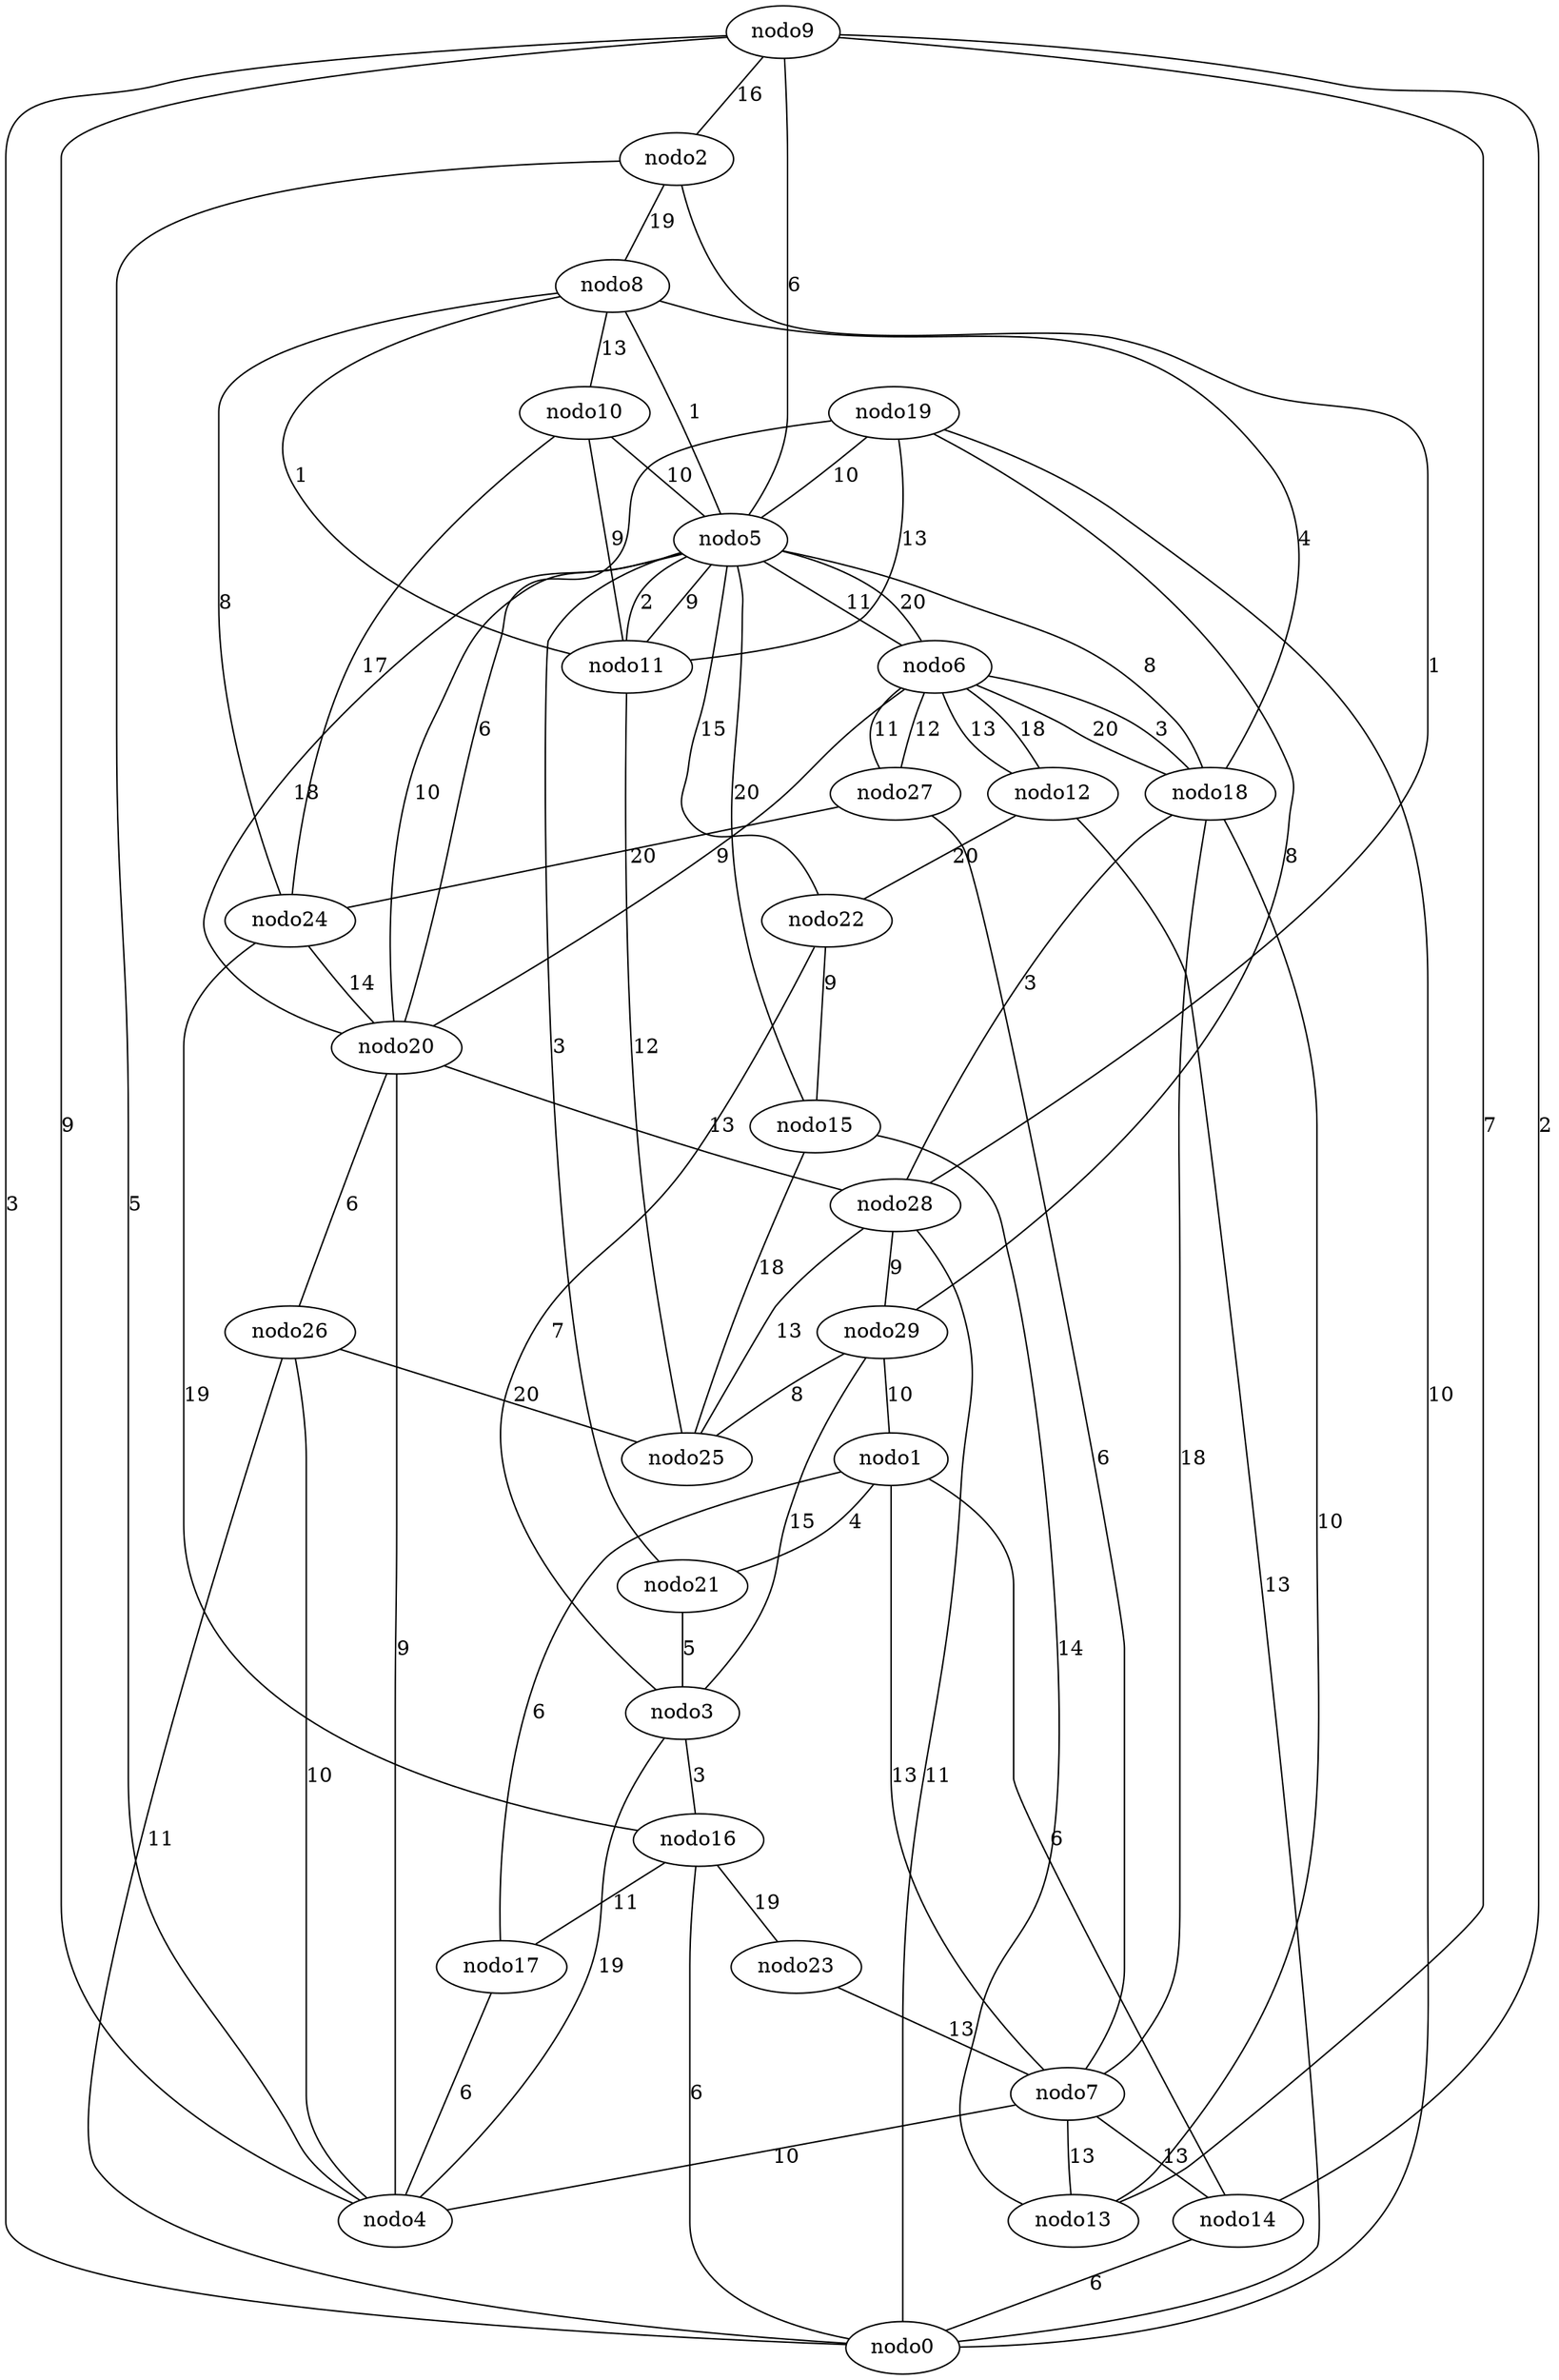 graph X {
 0 [label="nodo0"];
 1 [label="nodo1"];
 2 [label="nodo2"];
 3 [label="nodo3"];
 4 [label="nodo4"];
 5 [label="nodo5"];
 6 [label="nodo6"];
 7 [label="nodo7"];
 8 [label="nodo8"];
 9 [label="nodo9"];
 10 [label="nodo10"];
 11 [label="nodo11"];
 12 [label="nodo12"];
 13 [label="nodo13"];
 14 [label="nodo14"];
 15 [label="nodo15"];
 16 [label="nodo16"];
 17 [label="nodo17"];
 18 [label="nodo18"];
 19 [label="nodo19"];
 20 [label="nodo20"];
 21 [label="nodo21"];
 22 [label="nodo22"];
 23 [label="nodo23"];
 24 [label="nodo24"];
 25 [label="nodo25"];
 26 [label="nodo26"];
 27 [label="nodo27"];
 28 [label="nodo28"];
 29 [label="nodo29"];
  1 -- 14  [label="6"];
  1 -- 17  [label="6"];
  1 -- 21  [label="4"];
  2 -- 8  [label="19"];
  2 -- 28  [label="1"];
  3 -- 4  [label="19"];
  3 -- 16  [label="3"];
  4 -- 2  [label="5"];
  5 -- 6  [label="11"];
  5 -- 8  [label="1"];
  5 -- 9  [label="6"];
  5 -- 11  [label="2"];
  5 -- 20  [label="10"];
  6 -- 5  [label="20"];
  6 -- 12  [label="18"];
  6 -- 18  [label="3"];
  6 -- 20  [label="9"];
  6 -- 27  [label="12"];
  7 -- 1  [label="13"];
  7 -- 4  [label="10"];
  7 -- 13  [label="13"];
  7 -- 14  [label="13"];
  7 -- 27  [label="6"];
  8 -- 10  [label="13"];
  9 -- 0  [label="3"];
  9 -- 2  [label="16"];
  9 -- 4  [label="9"];
  9 -- 13  [label="7"];
  10 -- 5  [label="10"];
  11 -- 5  [label="9"];
  11 -- 8  [label="1"];
  11 -- 10  [label="9"];
  11 -- 25  [label="12"];
  12 -- 0  [label="13"];
  12 -- 6  [label="13"];
  12 -- 22  [label="20"];
  14 -- 0  [label="6"];
  14 -- 9  [label="2"];
  15 -- 5  [label="20"];
  15 -- 13  [label="14"];
  15 -- 25  [label="18"];
  16 -- 0  [label="6"];
  16 -- 17  [label="11"];
  16 -- 23  [label="19"];
  17 -- 4  [label="6"];
  18 -- 5  [label="8"];
  18 -- 6  [label="20"];
  18 -- 7  [label="18"];
  18 -- 8  [label="4"];
  18 -- 13  [label="10"];
  18 -- 28  [label="3"];
  19 -- 0  [label="10"];
  19 -- 5  [label="10"];
  19 -- 11  [label="13"];
  19 -- 20  [label="6"];
  19 -- 29  [label="8"];
  20 -- 4  [label="9"];
  20 -- 5  [label="18"];
  20 -- 26  [label="6"];
  20 -- 28  [label="13"];
  21 -- 3  [label="5"];
  21 -- 5  [label="3"];
  22 -- 3  [label="7"];
  22 -- 5  [label="15"];
  22 -- 15  [label="9"];
  23 -- 7  [label="13"];
  24 -- 8  [label="8"];
  24 -- 10  [label="17"];
  24 -- 16  [label="19"];
  24 -- 20  [label="14"];
  26 -- 0  [label="11"];
  26 -- 4  [label="10"];
  26 -- 25  [label="20"];
  27 -- 6  [label="11"];
  27 -- 24  [label="20"];
  28 -- 0  [label="11"];
  28 -- 25  [label="13"];
  28 -- 29  [label="9"];
  29 -- 1  [label="10"];
  29 -- 3  [label="15"];
  29 -- 25  [label="8"];
}
